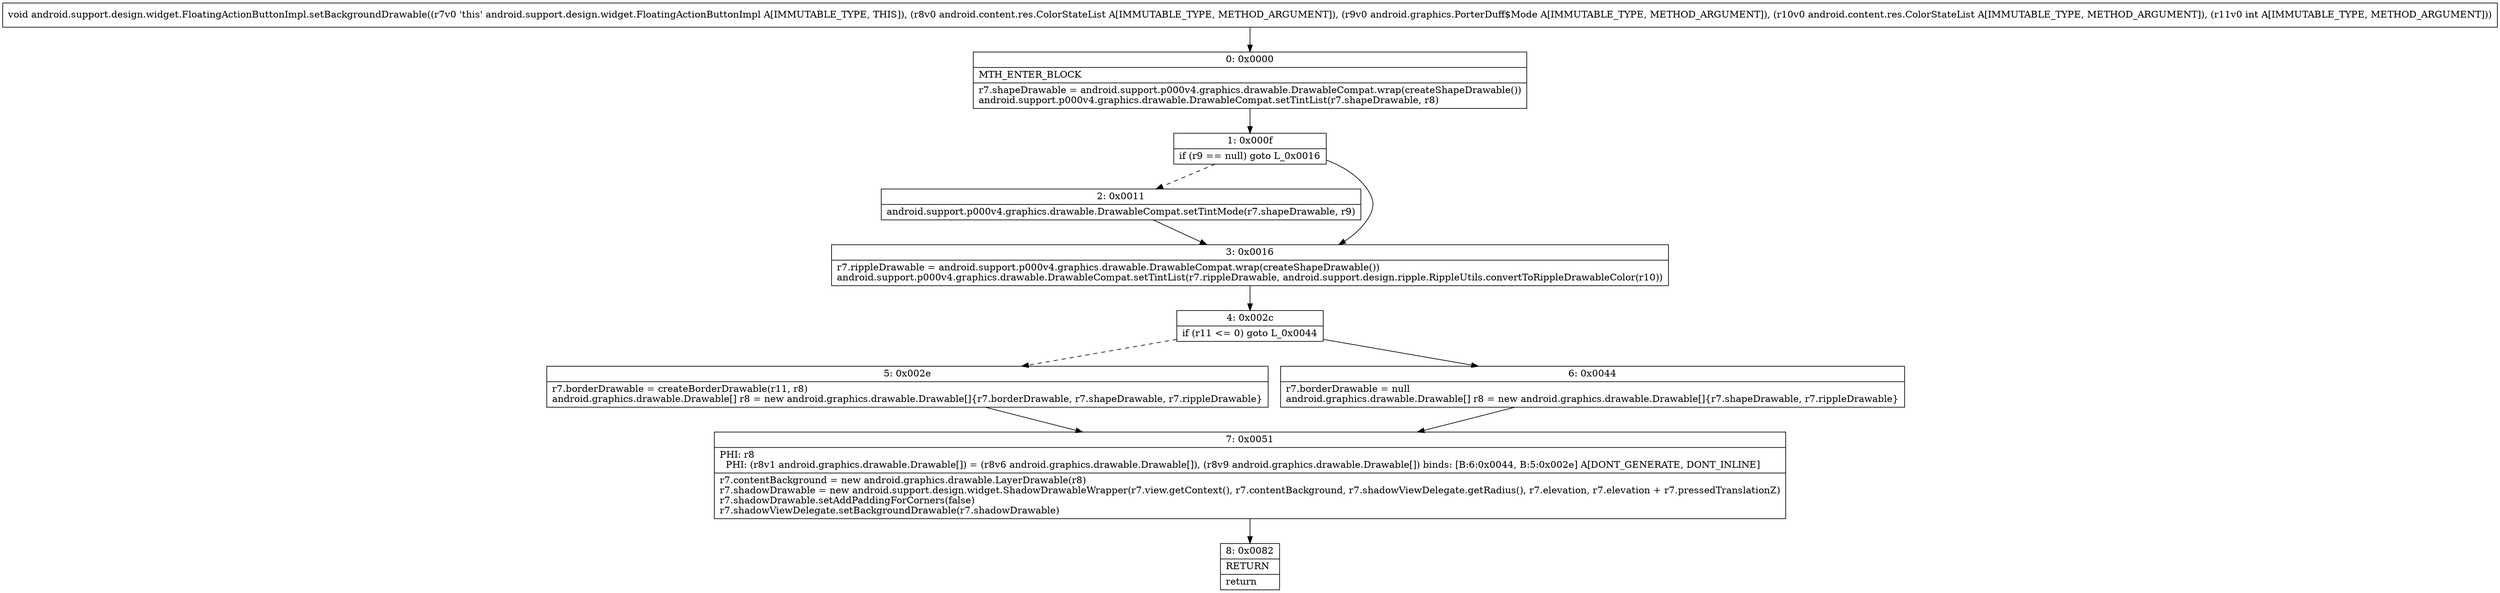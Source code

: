digraph "CFG forandroid.support.design.widget.FloatingActionButtonImpl.setBackgroundDrawable(Landroid\/content\/res\/ColorStateList;Landroid\/graphics\/PorterDuff$Mode;Landroid\/content\/res\/ColorStateList;I)V" {
Node_0 [shape=record,label="{0\:\ 0x0000|MTH_ENTER_BLOCK\l|r7.shapeDrawable = android.support.p000v4.graphics.drawable.DrawableCompat.wrap(createShapeDrawable())\landroid.support.p000v4.graphics.drawable.DrawableCompat.setTintList(r7.shapeDrawable, r8)\l}"];
Node_1 [shape=record,label="{1\:\ 0x000f|if (r9 == null) goto L_0x0016\l}"];
Node_2 [shape=record,label="{2\:\ 0x0011|android.support.p000v4.graphics.drawable.DrawableCompat.setTintMode(r7.shapeDrawable, r9)\l}"];
Node_3 [shape=record,label="{3\:\ 0x0016|r7.rippleDrawable = android.support.p000v4.graphics.drawable.DrawableCompat.wrap(createShapeDrawable())\landroid.support.p000v4.graphics.drawable.DrawableCompat.setTintList(r7.rippleDrawable, android.support.design.ripple.RippleUtils.convertToRippleDrawableColor(r10))\l}"];
Node_4 [shape=record,label="{4\:\ 0x002c|if (r11 \<= 0) goto L_0x0044\l}"];
Node_5 [shape=record,label="{5\:\ 0x002e|r7.borderDrawable = createBorderDrawable(r11, r8)\landroid.graphics.drawable.Drawable[] r8 = new android.graphics.drawable.Drawable[]\{r7.borderDrawable, r7.shapeDrawable, r7.rippleDrawable\}\l}"];
Node_6 [shape=record,label="{6\:\ 0x0044|r7.borderDrawable = null\landroid.graphics.drawable.Drawable[] r8 = new android.graphics.drawable.Drawable[]\{r7.shapeDrawable, r7.rippleDrawable\}\l}"];
Node_7 [shape=record,label="{7\:\ 0x0051|PHI: r8 \l  PHI: (r8v1 android.graphics.drawable.Drawable[]) = (r8v6 android.graphics.drawable.Drawable[]), (r8v9 android.graphics.drawable.Drawable[]) binds: [B:6:0x0044, B:5:0x002e] A[DONT_GENERATE, DONT_INLINE]\l|r7.contentBackground = new android.graphics.drawable.LayerDrawable(r8)\lr7.shadowDrawable = new android.support.design.widget.ShadowDrawableWrapper(r7.view.getContext(), r7.contentBackground, r7.shadowViewDelegate.getRadius(), r7.elevation, r7.elevation + r7.pressedTranslationZ)\lr7.shadowDrawable.setAddPaddingForCorners(false)\lr7.shadowViewDelegate.setBackgroundDrawable(r7.shadowDrawable)\l}"];
Node_8 [shape=record,label="{8\:\ 0x0082|RETURN\l|return\l}"];
MethodNode[shape=record,label="{void android.support.design.widget.FloatingActionButtonImpl.setBackgroundDrawable((r7v0 'this' android.support.design.widget.FloatingActionButtonImpl A[IMMUTABLE_TYPE, THIS]), (r8v0 android.content.res.ColorStateList A[IMMUTABLE_TYPE, METHOD_ARGUMENT]), (r9v0 android.graphics.PorterDuff$Mode A[IMMUTABLE_TYPE, METHOD_ARGUMENT]), (r10v0 android.content.res.ColorStateList A[IMMUTABLE_TYPE, METHOD_ARGUMENT]), (r11v0 int A[IMMUTABLE_TYPE, METHOD_ARGUMENT])) }"];
MethodNode -> Node_0;
Node_0 -> Node_1;
Node_1 -> Node_2[style=dashed];
Node_1 -> Node_3;
Node_2 -> Node_3;
Node_3 -> Node_4;
Node_4 -> Node_5[style=dashed];
Node_4 -> Node_6;
Node_5 -> Node_7;
Node_6 -> Node_7;
Node_7 -> Node_8;
}

